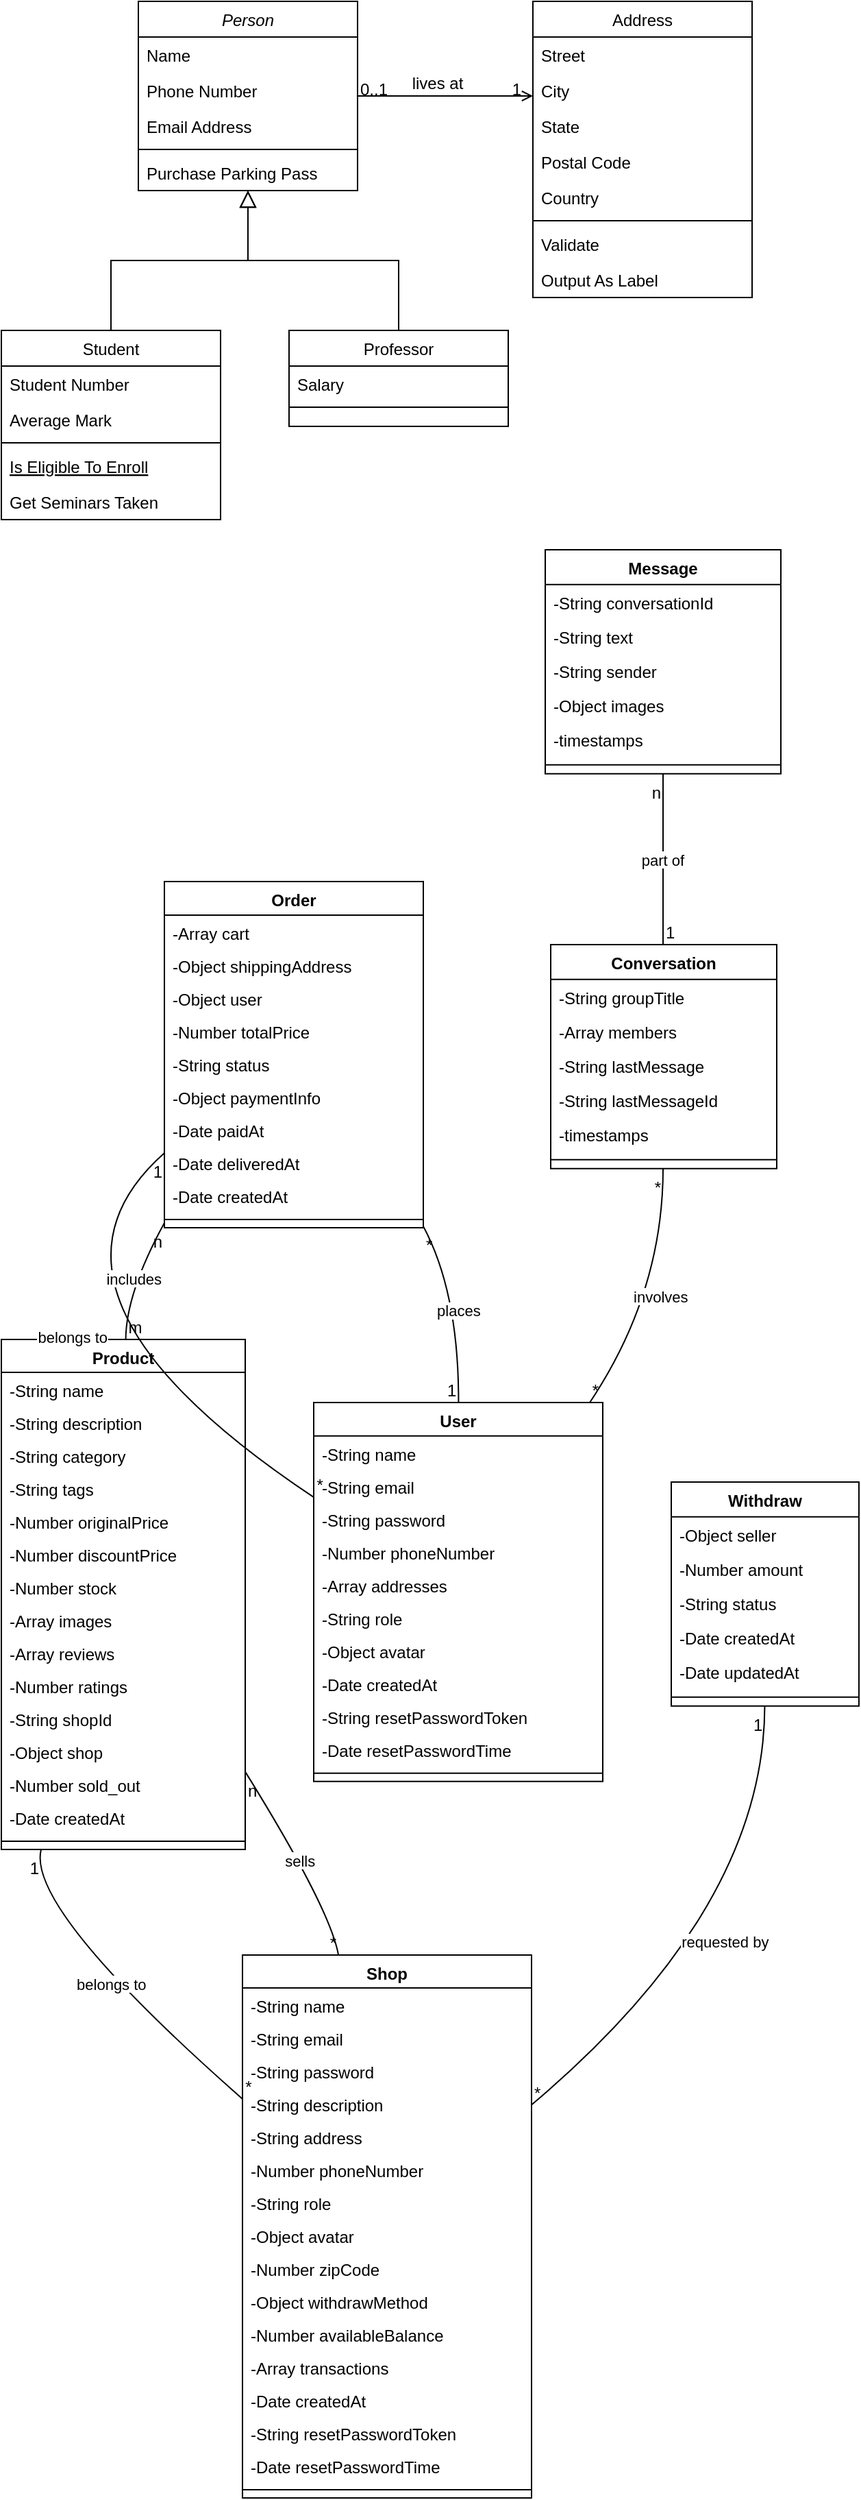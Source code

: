 <mxfile version="23.1.7" type="device">
  <diagram id="C5RBs43oDa-KdzZeNtuy" name="Page-1">
    <mxGraphModel dx="1434" dy="738" grid="1" gridSize="10" guides="1" tooltips="1" connect="1" arrows="1" fold="1" page="1" pageScale="1" pageWidth="827" pageHeight="1169" math="0" shadow="0">
      <root>
        <mxCell id="WIyWlLk6GJQsqaUBKTNV-0" />
        <mxCell id="WIyWlLk6GJQsqaUBKTNV-1" parent="WIyWlLk6GJQsqaUBKTNV-0" />
        <mxCell id="zkfFHV4jXpPFQw0GAbJ--0" value="Person" style="swimlane;fontStyle=2;align=center;verticalAlign=top;childLayout=stackLayout;horizontal=1;startSize=26;horizontalStack=0;resizeParent=1;resizeLast=0;collapsible=1;marginBottom=0;rounded=0;shadow=0;strokeWidth=1;" parent="WIyWlLk6GJQsqaUBKTNV-1" vertex="1">
          <mxGeometry x="220" y="120" width="160" height="138" as="geometry">
            <mxRectangle x="230" y="140" width="160" height="26" as="alternateBounds" />
          </mxGeometry>
        </mxCell>
        <mxCell id="zkfFHV4jXpPFQw0GAbJ--1" value="Name" style="text;align=left;verticalAlign=top;spacingLeft=4;spacingRight=4;overflow=hidden;rotatable=0;points=[[0,0.5],[1,0.5]];portConstraint=eastwest;" parent="zkfFHV4jXpPFQw0GAbJ--0" vertex="1">
          <mxGeometry y="26" width="160" height="26" as="geometry" />
        </mxCell>
        <mxCell id="zkfFHV4jXpPFQw0GAbJ--2" value="Phone Number" style="text;align=left;verticalAlign=top;spacingLeft=4;spacingRight=4;overflow=hidden;rotatable=0;points=[[0,0.5],[1,0.5]];portConstraint=eastwest;rounded=0;shadow=0;html=0;" parent="zkfFHV4jXpPFQw0GAbJ--0" vertex="1">
          <mxGeometry y="52" width="160" height="26" as="geometry" />
        </mxCell>
        <mxCell id="zkfFHV4jXpPFQw0GAbJ--3" value="Email Address" style="text;align=left;verticalAlign=top;spacingLeft=4;spacingRight=4;overflow=hidden;rotatable=0;points=[[0,0.5],[1,0.5]];portConstraint=eastwest;rounded=0;shadow=0;html=0;" parent="zkfFHV4jXpPFQw0GAbJ--0" vertex="1">
          <mxGeometry y="78" width="160" height="26" as="geometry" />
        </mxCell>
        <mxCell id="zkfFHV4jXpPFQw0GAbJ--4" value="" style="line;html=1;strokeWidth=1;align=left;verticalAlign=middle;spacingTop=-1;spacingLeft=3;spacingRight=3;rotatable=0;labelPosition=right;points=[];portConstraint=eastwest;" parent="zkfFHV4jXpPFQw0GAbJ--0" vertex="1">
          <mxGeometry y="104" width="160" height="8" as="geometry" />
        </mxCell>
        <mxCell id="zkfFHV4jXpPFQw0GAbJ--5" value="Purchase Parking Pass" style="text;align=left;verticalAlign=top;spacingLeft=4;spacingRight=4;overflow=hidden;rotatable=0;points=[[0,0.5],[1,0.5]];portConstraint=eastwest;" parent="zkfFHV4jXpPFQw0GAbJ--0" vertex="1">
          <mxGeometry y="112" width="160" height="26" as="geometry" />
        </mxCell>
        <mxCell id="zkfFHV4jXpPFQw0GAbJ--6" value="Student" style="swimlane;fontStyle=0;align=center;verticalAlign=top;childLayout=stackLayout;horizontal=1;startSize=26;horizontalStack=0;resizeParent=1;resizeLast=0;collapsible=1;marginBottom=0;rounded=0;shadow=0;strokeWidth=1;" parent="WIyWlLk6GJQsqaUBKTNV-1" vertex="1">
          <mxGeometry x="120" y="360" width="160" height="138" as="geometry">
            <mxRectangle x="130" y="380" width="160" height="26" as="alternateBounds" />
          </mxGeometry>
        </mxCell>
        <mxCell id="zkfFHV4jXpPFQw0GAbJ--7" value="Student Number" style="text;align=left;verticalAlign=top;spacingLeft=4;spacingRight=4;overflow=hidden;rotatable=0;points=[[0,0.5],[1,0.5]];portConstraint=eastwest;" parent="zkfFHV4jXpPFQw0GAbJ--6" vertex="1">
          <mxGeometry y="26" width="160" height="26" as="geometry" />
        </mxCell>
        <mxCell id="zkfFHV4jXpPFQw0GAbJ--8" value="Average Mark" style="text;align=left;verticalAlign=top;spacingLeft=4;spacingRight=4;overflow=hidden;rotatable=0;points=[[0,0.5],[1,0.5]];portConstraint=eastwest;rounded=0;shadow=0;html=0;" parent="zkfFHV4jXpPFQw0GAbJ--6" vertex="1">
          <mxGeometry y="52" width="160" height="26" as="geometry" />
        </mxCell>
        <mxCell id="zkfFHV4jXpPFQw0GAbJ--9" value="" style="line;html=1;strokeWidth=1;align=left;verticalAlign=middle;spacingTop=-1;spacingLeft=3;spacingRight=3;rotatable=0;labelPosition=right;points=[];portConstraint=eastwest;" parent="zkfFHV4jXpPFQw0GAbJ--6" vertex="1">
          <mxGeometry y="78" width="160" height="8" as="geometry" />
        </mxCell>
        <mxCell id="zkfFHV4jXpPFQw0GAbJ--10" value="Is Eligible To Enroll" style="text;align=left;verticalAlign=top;spacingLeft=4;spacingRight=4;overflow=hidden;rotatable=0;points=[[0,0.5],[1,0.5]];portConstraint=eastwest;fontStyle=4" parent="zkfFHV4jXpPFQw0GAbJ--6" vertex="1">
          <mxGeometry y="86" width="160" height="26" as="geometry" />
        </mxCell>
        <mxCell id="zkfFHV4jXpPFQw0GAbJ--11" value="Get Seminars Taken" style="text;align=left;verticalAlign=top;spacingLeft=4;spacingRight=4;overflow=hidden;rotatable=0;points=[[0,0.5],[1,0.5]];portConstraint=eastwest;" parent="zkfFHV4jXpPFQw0GAbJ--6" vertex="1">
          <mxGeometry y="112" width="160" height="26" as="geometry" />
        </mxCell>
        <mxCell id="zkfFHV4jXpPFQw0GAbJ--12" value="" style="endArrow=block;endSize=10;endFill=0;shadow=0;strokeWidth=1;rounded=0;edgeStyle=elbowEdgeStyle;elbow=vertical;" parent="WIyWlLk6GJQsqaUBKTNV-1" source="zkfFHV4jXpPFQw0GAbJ--6" target="zkfFHV4jXpPFQw0GAbJ--0" edge="1">
          <mxGeometry width="160" relative="1" as="geometry">
            <mxPoint x="200" y="203" as="sourcePoint" />
            <mxPoint x="200" y="203" as="targetPoint" />
          </mxGeometry>
        </mxCell>
        <mxCell id="zkfFHV4jXpPFQw0GAbJ--13" value="Professor" style="swimlane;fontStyle=0;align=center;verticalAlign=top;childLayout=stackLayout;horizontal=1;startSize=26;horizontalStack=0;resizeParent=1;resizeLast=0;collapsible=1;marginBottom=0;rounded=0;shadow=0;strokeWidth=1;" parent="WIyWlLk6GJQsqaUBKTNV-1" vertex="1">
          <mxGeometry x="330" y="360" width="160" height="70" as="geometry">
            <mxRectangle x="340" y="380" width="170" height="26" as="alternateBounds" />
          </mxGeometry>
        </mxCell>
        <mxCell id="zkfFHV4jXpPFQw0GAbJ--14" value="Salary" style="text;align=left;verticalAlign=top;spacingLeft=4;spacingRight=4;overflow=hidden;rotatable=0;points=[[0,0.5],[1,0.5]];portConstraint=eastwest;" parent="zkfFHV4jXpPFQw0GAbJ--13" vertex="1">
          <mxGeometry y="26" width="160" height="26" as="geometry" />
        </mxCell>
        <mxCell id="zkfFHV4jXpPFQw0GAbJ--15" value="" style="line;html=1;strokeWidth=1;align=left;verticalAlign=middle;spacingTop=-1;spacingLeft=3;spacingRight=3;rotatable=0;labelPosition=right;points=[];portConstraint=eastwest;" parent="zkfFHV4jXpPFQw0GAbJ--13" vertex="1">
          <mxGeometry y="52" width="160" height="8" as="geometry" />
        </mxCell>
        <mxCell id="zkfFHV4jXpPFQw0GAbJ--16" value="" style="endArrow=block;endSize=10;endFill=0;shadow=0;strokeWidth=1;rounded=0;edgeStyle=elbowEdgeStyle;elbow=vertical;" parent="WIyWlLk6GJQsqaUBKTNV-1" source="zkfFHV4jXpPFQw0GAbJ--13" target="zkfFHV4jXpPFQw0GAbJ--0" edge="1">
          <mxGeometry width="160" relative="1" as="geometry">
            <mxPoint x="210" y="373" as="sourcePoint" />
            <mxPoint x="310" y="271" as="targetPoint" />
          </mxGeometry>
        </mxCell>
        <mxCell id="zkfFHV4jXpPFQw0GAbJ--17" value="Address" style="swimlane;fontStyle=0;align=center;verticalAlign=top;childLayout=stackLayout;horizontal=1;startSize=26;horizontalStack=0;resizeParent=1;resizeLast=0;collapsible=1;marginBottom=0;rounded=0;shadow=0;strokeWidth=1;" parent="WIyWlLk6GJQsqaUBKTNV-1" vertex="1">
          <mxGeometry x="508" y="120" width="160" height="216" as="geometry">
            <mxRectangle x="550" y="140" width="160" height="26" as="alternateBounds" />
          </mxGeometry>
        </mxCell>
        <mxCell id="zkfFHV4jXpPFQw0GAbJ--18" value="Street" style="text;align=left;verticalAlign=top;spacingLeft=4;spacingRight=4;overflow=hidden;rotatable=0;points=[[0,0.5],[1,0.5]];portConstraint=eastwest;" parent="zkfFHV4jXpPFQw0GAbJ--17" vertex="1">
          <mxGeometry y="26" width="160" height="26" as="geometry" />
        </mxCell>
        <mxCell id="zkfFHV4jXpPFQw0GAbJ--19" value="City" style="text;align=left;verticalAlign=top;spacingLeft=4;spacingRight=4;overflow=hidden;rotatable=0;points=[[0,0.5],[1,0.5]];portConstraint=eastwest;rounded=0;shadow=0;html=0;" parent="zkfFHV4jXpPFQw0GAbJ--17" vertex="1">
          <mxGeometry y="52" width="160" height="26" as="geometry" />
        </mxCell>
        <mxCell id="zkfFHV4jXpPFQw0GAbJ--20" value="State" style="text;align=left;verticalAlign=top;spacingLeft=4;spacingRight=4;overflow=hidden;rotatable=0;points=[[0,0.5],[1,0.5]];portConstraint=eastwest;rounded=0;shadow=0;html=0;" parent="zkfFHV4jXpPFQw0GAbJ--17" vertex="1">
          <mxGeometry y="78" width="160" height="26" as="geometry" />
        </mxCell>
        <mxCell id="zkfFHV4jXpPFQw0GAbJ--21" value="Postal Code" style="text;align=left;verticalAlign=top;spacingLeft=4;spacingRight=4;overflow=hidden;rotatable=0;points=[[0,0.5],[1,0.5]];portConstraint=eastwest;rounded=0;shadow=0;html=0;" parent="zkfFHV4jXpPFQw0GAbJ--17" vertex="1">
          <mxGeometry y="104" width="160" height="26" as="geometry" />
        </mxCell>
        <mxCell id="zkfFHV4jXpPFQw0GAbJ--22" value="Country" style="text;align=left;verticalAlign=top;spacingLeft=4;spacingRight=4;overflow=hidden;rotatable=0;points=[[0,0.5],[1,0.5]];portConstraint=eastwest;rounded=0;shadow=0;html=0;" parent="zkfFHV4jXpPFQw0GAbJ--17" vertex="1">
          <mxGeometry y="130" width="160" height="26" as="geometry" />
        </mxCell>
        <mxCell id="zkfFHV4jXpPFQw0GAbJ--23" value="" style="line;html=1;strokeWidth=1;align=left;verticalAlign=middle;spacingTop=-1;spacingLeft=3;spacingRight=3;rotatable=0;labelPosition=right;points=[];portConstraint=eastwest;" parent="zkfFHV4jXpPFQw0GAbJ--17" vertex="1">
          <mxGeometry y="156" width="160" height="8" as="geometry" />
        </mxCell>
        <mxCell id="zkfFHV4jXpPFQw0GAbJ--24" value="Validate" style="text;align=left;verticalAlign=top;spacingLeft=4;spacingRight=4;overflow=hidden;rotatable=0;points=[[0,0.5],[1,0.5]];portConstraint=eastwest;" parent="zkfFHV4jXpPFQw0GAbJ--17" vertex="1">
          <mxGeometry y="164" width="160" height="26" as="geometry" />
        </mxCell>
        <mxCell id="zkfFHV4jXpPFQw0GAbJ--25" value="Output As Label" style="text;align=left;verticalAlign=top;spacingLeft=4;spacingRight=4;overflow=hidden;rotatable=0;points=[[0,0.5],[1,0.5]];portConstraint=eastwest;" parent="zkfFHV4jXpPFQw0GAbJ--17" vertex="1">
          <mxGeometry y="190" width="160" height="26" as="geometry" />
        </mxCell>
        <mxCell id="zkfFHV4jXpPFQw0GAbJ--26" value="" style="endArrow=open;shadow=0;strokeWidth=1;rounded=0;endFill=1;edgeStyle=elbowEdgeStyle;elbow=vertical;" parent="WIyWlLk6GJQsqaUBKTNV-1" source="zkfFHV4jXpPFQw0GAbJ--0" target="zkfFHV4jXpPFQw0GAbJ--17" edge="1">
          <mxGeometry x="0.5" y="41" relative="1" as="geometry">
            <mxPoint x="380" y="192" as="sourcePoint" />
            <mxPoint x="540" y="192" as="targetPoint" />
            <mxPoint x="-40" y="32" as="offset" />
          </mxGeometry>
        </mxCell>
        <mxCell id="zkfFHV4jXpPFQw0GAbJ--27" value="0..1" style="resizable=0;align=left;verticalAlign=bottom;labelBackgroundColor=none;fontSize=12;" parent="zkfFHV4jXpPFQw0GAbJ--26" connectable="0" vertex="1">
          <mxGeometry x="-1" relative="1" as="geometry">
            <mxPoint y="4" as="offset" />
          </mxGeometry>
        </mxCell>
        <mxCell id="zkfFHV4jXpPFQw0GAbJ--28" value="1" style="resizable=0;align=right;verticalAlign=bottom;labelBackgroundColor=none;fontSize=12;" parent="zkfFHV4jXpPFQw0GAbJ--26" connectable="0" vertex="1">
          <mxGeometry x="1" relative="1" as="geometry">
            <mxPoint x="-7" y="4" as="offset" />
          </mxGeometry>
        </mxCell>
        <mxCell id="zkfFHV4jXpPFQw0GAbJ--29" value="lives at" style="text;html=1;resizable=0;points=[];;align=center;verticalAlign=middle;labelBackgroundColor=none;rounded=0;shadow=0;strokeWidth=1;fontSize=12;" parent="zkfFHV4jXpPFQw0GAbJ--26" vertex="1" connectable="0">
          <mxGeometry x="0.5" y="49" relative="1" as="geometry">
            <mxPoint x="-38" y="40" as="offset" />
          </mxGeometry>
        </mxCell>
        <mxCell id="Jr6Gzy6KbwdU38nK4uvx-0" value="Order" style="swimlane;fontStyle=1;align=center;verticalAlign=top;childLayout=stackLayout;horizontal=1;startSize=24.476;horizontalStack=0;resizeParent=1;resizeParentMax=0;resizeLast=0;collapsible=0;marginBottom=0;" vertex="1" parent="WIyWlLk6GJQsqaUBKTNV-1">
          <mxGeometry x="239" y="762" width="189" height="252.476" as="geometry" />
        </mxCell>
        <mxCell id="Jr6Gzy6KbwdU38nK4uvx-1" value="-Array cart" style="text;strokeColor=none;fillColor=none;align=left;verticalAlign=top;spacingLeft=4;spacingRight=4;overflow=hidden;rotatable=0;points=[[0,0.5],[1,0.5]];portConstraint=eastwest;" vertex="1" parent="Jr6Gzy6KbwdU38nK4uvx-0">
          <mxGeometry y="24.476" width="189" height="24" as="geometry" />
        </mxCell>
        <mxCell id="Jr6Gzy6KbwdU38nK4uvx-2" value="-Object shippingAddress" style="text;strokeColor=none;fillColor=none;align=left;verticalAlign=top;spacingLeft=4;spacingRight=4;overflow=hidden;rotatable=0;points=[[0,0.5],[1,0.5]];portConstraint=eastwest;" vertex="1" parent="Jr6Gzy6KbwdU38nK4uvx-0">
          <mxGeometry y="48.476" width="189" height="24" as="geometry" />
        </mxCell>
        <mxCell id="Jr6Gzy6KbwdU38nK4uvx-3" value="-Object user" style="text;strokeColor=none;fillColor=none;align=left;verticalAlign=top;spacingLeft=4;spacingRight=4;overflow=hidden;rotatable=0;points=[[0,0.5],[1,0.5]];portConstraint=eastwest;" vertex="1" parent="Jr6Gzy6KbwdU38nK4uvx-0">
          <mxGeometry y="72.476" width="189" height="24" as="geometry" />
        </mxCell>
        <mxCell id="Jr6Gzy6KbwdU38nK4uvx-4" value="-Number totalPrice" style="text;strokeColor=none;fillColor=none;align=left;verticalAlign=top;spacingLeft=4;spacingRight=4;overflow=hidden;rotatable=0;points=[[0,0.5],[1,0.5]];portConstraint=eastwest;" vertex="1" parent="Jr6Gzy6KbwdU38nK4uvx-0">
          <mxGeometry y="96.476" width="189" height="24" as="geometry" />
        </mxCell>
        <mxCell id="Jr6Gzy6KbwdU38nK4uvx-5" value="-String status" style="text;strokeColor=none;fillColor=none;align=left;verticalAlign=top;spacingLeft=4;spacingRight=4;overflow=hidden;rotatable=0;points=[[0,0.5],[1,0.5]];portConstraint=eastwest;" vertex="1" parent="Jr6Gzy6KbwdU38nK4uvx-0">
          <mxGeometry y="120.476" width="189" height="24" as="geometry" />
        </mxCell>
        <mxCell id="Jr6Gzy6KbwdU38nK4uvx-6" value="-Object paymentInfo" style="text;strokeColor=none;fillColor=none;align=left;verticalAlign=top;spacingLeft=4;spacingRight=4;overflow=hidden;rotatable=0;points=[[0,0.5],[1,0.5]];portConstraint=eastwest;" vertex="1" parent="Jr6Gzy6KbwdU38nK4uvx-0">
          <mxGeometry y="144.476" width="189" height="24" as="geometry" />
        </mxCell>
        <mxCell id="Jr6Gzy6KbwdU38nK4uvx-7" value="-Date paidAt" style="text;strokeColor=none;fillColor=none;align=left;verticalAlign=top;spacingLeft=4;spacingRight=4;overflow=hidden;rotatable=0;points=[[0,0.5],[1,0.5]];portConstraint=eastwest;" vertex="1" parent="Jr6Gzy6KbwdU38nK4uvx-0">
          <mxGeometry y="168.476" width="189" height="24" as="geometry" />
        </mxCell>
        <mxCell id="Jr6Gzy6KbwdU38nK4uvx-8" value="-Date deliveredAt" style="text;strokeColor=none;fillColor=none;align=left;verticalAlign=top;spacingLeft=4;spacingRight=4;overflow=hidden;rotatable=0;points=[[0,0.5],[1,0.5]];portConstraint=eastwest;" vertex="1" parent="Jr6Gzy6KbwdU38nK4uvx-0">
          <mxGeometry y="192.476" width="189" height="24" as="geometry" />
        </mxCell>
        <mxCell id="Jr6Gzy6KbwdU38nK4uvx-9" value="-Date createdAt" style="text;strokeColor=none;fillColor=none;align=left;verticalAlign=top;spacingLeft=4;spacingRight=4;overflow=hidden;rotatable=0;points=[[0,0.5],[1,0.5]];portConstraint=eastwest;" vertex="1" parent="Jr6Gzy6KbwdU38nK4uvx-0">
          <mxGeometry y="216.476" width="189" height="24" as="geometry" />
        </mxCell>
        <mxCell id="Jr6Gzy6KbwdU38nK4uvx-10" style="line;strokeWidth=1;fillColor=none;align=left;verticalAlign=middle;spacingTop=-1;spacingLeft=3;spacingRight=3;rotatable=0;labelPosition=right;points=[];portConstraint=eastwest;strokeColor=inherit;" vertex="1" parent="Jr6Gzy6KbwdU38nK4uvx-0">
          <mxGeometry y="240.476" width="189" height="12" as="geometry" />
        </mxCell>
        <mxCell id="Jr6Gzy6KbwdU38nK4uvx-11" value="Product" style="swimlane;fontStyle=1;align=center;verticalAlign=top;childLayout=stackLayout;horizontal=1;startSize=24;horizontalStack=0;resizeParent=1;resizeParentMax=0;resizeLast=0;collapsible=0;marginBottom=0;" vertex="1" parent="WIyWlLk6GJQsqaUBKTNV-1">
          <mxGeometry x="120" y="1096" width="178" height="372" as="geometry" />
        </mxCell>
        <mxCell id="Jr6Gzy6KbwdU38nK4uvx-12" value="-String name" style="text;strokeColor=none;fillColor=none;align=left;verticalAlign=top;spacingLeft=4;spacingRight=4;overflow=hidden;rotatable=0;points=[[0,0.5],[1,0.5]];portConstraint=eastwest;" vertex="1" parent="Jr6Gzy6KbwdU38nK4uvx-11">
          <mxGeometry y="24" width="178" height="24" as="geometry" />
        </mxCell>
        <mxCell id="Jr6Gzy6KbwdU38nK4uvx-13" value="-String description" style="text;strokeColor=none;fillColor=none;align=left;verticalAlign=top;spacingLeft=4;spacingRight=4;overflow=hidden;rotatable=0;points=[[0,0.5],[1,0.5]];portConstraint=eastwest;" vertex="1" parent="Jr6Gzy6KbwdU38nK4uvx-11">
          <mxGeometry y="48" width="178" height="24" as="geometry" />
        </mxCell>
        <mxCell id="Jr6Gzy6KbwdU38nK4uvx-14" value="-String category" style="text;strokeColor=none;fillColor=none;align=left;verticalAlign=top;spacingLeft=4;spacingRight=4;overflow=hidden;rotatable=0;points=[[0,0.5],[1,0.5]];portConstraint=eastwest;" vertex="1" parent="Jr6Gzy6KbwdU38nK4uvx-11">
          <mxGeometry y="72" width="178" height="24" as="geometry" />
        </mxCell>
        <mxCell id="Jr6Gzy6KbwdU38nK4uvx-15" value="-String tags" style="text;strokeColor=none;fillColor=none;align=left;verticalAlign=top;spacingLeft=4;spacingRight=4;overflow=hidden;rotatable=0;points=[[0,0.5],[1,0.5]];portConstraint=eastwest;" vertex="1" parent="Jr6Gzy6KbwdU38nK4uvx-11">
          <mxGeometry y="96" width="178" height="24" as="geometry" />
        </mxCell>
        <mxCell id="Jr6Gzy6KbwdU38nK4uvx-16" value="-Number originalPrice" style="text;strokeColor=none;fillColor=none;align=left;verticalAlign=top;spacingLeft=4;spacingRight=4;overflow=hidden;rotatable=0;points=[[0,0.5],[1,0.5]];portConstraint=eastwest;" vertex="1" parent="Jr6Gzy6KbwdU38nK4uvx-11">
          <mxGeometry y="120" width="178" height="24" as="geometry" />
        </mxCell>
        <mxCell id="Jr6Gzy6KbwdU38nK4uvx-17" value="-Number discountPrice" style="text;strokeColor=none;fillColor=none;align=left;verticalAlign=top;spacingLeft=4;spacingRight=4;overflow=hidden;rotatable=0;points=[[0,0.5],[1,0.5]];portConstraint=eastwest;" vertex="1" parent="Jr6Gzy6KbwdU38nK4uvx-11">
          <mxGeometry y="144" width="178" height="24" as="geometry" />
        </mxCell>
        <mxCell id="Jr6Gzy6KbwdU38nK4uvx-18" value="-Number stock" style="text;strokeColor=none;fillColor=none;align=left;verticalAlign=top;spacingLeft=4;spacingRight=4;overflow=hidden;rotatable=0;points=[[0,0.5],[1,0.5]];portConstraint=eastwest;" vertex="1" parent="Jr6Gzy6KbwdU38nK4uvx-11">
          <mxGeometry y="168" width="178" height="24" as="geometry" />
        </mxCell>
        <mxCell id="Jr6Gzy6KbwdU38nK4uvx-19" value="-Array images" style="text;strokeColor=none;fillColor=none;align=left;verticalAlign=top;spacingLeft=4;spacingRight=4;overflow=hidden;rotatable=0;points=[[0,0.5],[1,0.5]];portConstraint=eastwest;" vertex="1" parent="Jr6Gzy6KbwdU38nK4uvx-11">
          <mxGeometry y="192" width="178" height="24" as="geometry" />
        </mxCell>
        <mxCell id="Jr6Gzy6KbwdU38nK4uvx-20" value="-Array reviews" style="text;strokeColor=none;fillColor=none;align=left;verticalAlign=top;spacingLeft=4;spacingRight=4;overflow=hidden;rotatable=0;points=[[0,0.5],[1,0.5]];portConstraint=eastwest;" vertex="1" parent="Jr6Gzy6KbwdU38nK4uvx-11">
          <mxGeometry y="216" width="178" height="24" as="geometry" />
        </mxCell>
        <mxCell id="Jr6Gzy6KbwdU38nK4uvx-21" value="-Number ratings" style="text;strokeColor=none;fillColor=none;align=left;verticalAlign=top;spacingLeft=4;spacingRight=4;overflow=hidden;rotatable=0;points=[[0,0.5],[1,0.5]];portConstraint=eastwest;" vertex="1" parent="Jr6Gzy6KbwdU38nK4uvx-11">
          <mxGeometry y="240" width="178" height="24" as="geometry" />
        </mxCell>
        <mxCell id="Jr6Gzy6KbwdU38nK4uvx-22" value="-String shopId" style="text;strokeColor=none;fillColor=none;align=left;verticalAlign=top;spacingLeft=4;spacingRight=4;overflow=hidden;rotatable=0;points=[[0,0.5],[1,0.5]];portConstraint=eastwest;" vertex="1" parent="Jr6Gzy6KbwdU38nK4uvx-11">
          <mxGeometry y="264" width="178" height="24" as="geometry" />
        </mxCell>
        <mxCell id="Jr6Gzy6KbwdU38nK4uvx-23" value="-Object shop" style="text;strokeColor=none;fillColor=none;align=left;verticalAlign=top;spacingLeft=4;spacingRight=4;overflow=hidden;rotatable=0;points=[[0,0.5],[1,0.5]];portConstraint=eastwest;" vertex="1" parent="Jr6Gzy6KbwdU38nK4uvx-11">
          <mxGeometry y="288" width="178" height="24" as="geometry" />
        </mxCell>
        <mxCell id="Jr6Gzy6KbwdU38nK4uvx-24" value="-Number sold_out" style="text;strokeColor=none;fillColor=none;align=left;verticalAlign=top;spacingLeft=4;spacingRight=4;overflow=hidden;rotatable=0;points=[[0,0.5],[1,0.5]];portConstraint=eastwest;" vertex="1" parent="Jr6Gzy6KbwdU38nK4uvx-11">
          <mxGeometry y="312" width="178" height="24" as="geometry" />
        </mxCell>
        <mxCell id="Jr6Gzy6KbwdU38nK4uvx-25" value="-Date createdAt" style="text;strokeColor=none;fillColor=none;align=left;verticalAlign=top;spacingLeft=4;spacingRight=4;overflow=hidden;rotatable=0;points=[[0,0.5],[1,0.5]];portConstraint=eastwest;" vertex="1" parent="Jr6Gzy6KbwdU38nK4uvx-11">
          <mxGeometry y="336" width="178" height="24" as="geometry" />
        </mxCell>
        <mxCell id="Jr6Gzy6KbwdU38nK4uvx-26" style="line;strokeWidth=1;fillColor=none;align=left;verticalAlign=middle;spacingTop=-1;spacingLeft=3;spacingRight=3;rotatable=0;labelPosition=right;points=[];portConstraint=eastwest;strokeColor=inherit;" vertex="1" parent="Jr6Gzy6KbwdU38nK4uvx-11">
          <mxGeometry y="360" width="178" height="12" as="geometry" />
        </mxCell>
        <mxCell id="Jr6Gzy6KbwdU38nK4uvx-27" value="Shop" style="swimlane;fontStyle=1;align=center;verticalAlign=top;childLayout=stackLayout;horizontal=1;startSize=23.939;horizontalStack=0;resizeParent=1;resizeParentMax=0;resizeLast=0;collapsible=0;marginBottom=0;" vertex="1" parent="WIyWlLk6GJQsqaUBKTNV-1">
          <mxGeometry x="296" y="1545" width="211" height="395.939" as="geometry" />
        </mxCell>
        <mxCell id="Jr6Gzy6KbwdU38nK4uvx-28" value="-String name" style="text;strokeColor=none;fillColor=none;align=left;verticalAlign=top;spacingLeft=4;spacingRight=4;overflow=hidden;rotatable=0;points=[[0,0.5],[1,0.5]];portConstraint=eastwest;" vertex="1" parent="Jr6Gzy6KbwdU38nK4uvx-27">
          <mxGeometry y="23.939" width="211" height="24" as="geometry" />
        </mxCell>
        <mxCell id="Jr6Gzy6KbwdU38nK4uvx-29" value="-String email" style="text;strokeColor=none;fillColor=none;align=left;verticalAlign=top;spacingLeft=4;spacingRight=4;overflow=hidden;rotatable=0;points=[[0,0.5],[1,0.5]];portConstraint=eastwest;" vertex="1" parent="Jr6Gzy6KbwdU38nK4uvx-27">
          <mxGeometry y="47.939" width="211" height="24" as="geometry" />
        </mxCell>
        <mxCell id="Jr6Gzy6KbwdU38nK4uvx-30" value="-String password" style="text;strokeColor=none;fillColor=none;align=left;verticalAlign=top;spacingLeft=4;spacingRight=4;overflow=hidden;rotatable=0;points=[[0,0.5],[1,0.5]];portConstraint=eastwest;" vertex="1" parent="Jr6Gzy6KbwdU38nK4uvx-27">
          <mxGeometry y="71.939" width="211" height="24" as="geometry" />
        </mxCell>
        <mxCell id="Jr6Gzy6KbwdU38nK4uvx-31" value="-String description" style="text;strokeColor=none;fillColor=none;align=left;verticalAlign=top;spacingLeft=4;spacingRight=4;overflow=hidden;rotatable=0;points=[[0,0.5],[1,0.5]];portConstraint=eastwest;" vertex="1" parent="Jr6Gzy6KbwdU38nK4uvx-27">
          <mxGeometry y="95.939" width="211" height="24" as="geometry" />
        </mxCell>
        <mxCell id="Jr6Gzy6KbwdU38nK4uvx-32" value="-String address" style="text;strokeColor=none;fillColor=none;align=left;verticalAlign=top;spacingLeft=4;spacingRight=4;overflow=hidden;rotatable=0;points=[[0,0.5],[1,0.5]];portConstraint=eastwest;" vertex="1" parent="Jr6Gzy6KbwdU38nK4uvx-27">
          <mxGeometry y="119.939" width="211" height="24" as="geometry" />
        </mxCell>
        <mxCell id="Jr6Gzy6KbwdU38nK4uvx-33" value="-Number phoneNumber" style="text;strokeColor=none;fillColor=none;align=left;verticalAlign=top;spacingLeft=4;spacingRight=4;overflow=hidden;rotatable=0;points=[[0,0.5],[1,0.5]];portConstraint=eastwest;" vertex="1" parent="Jr6Gzy6KbwdU38nK4uvx-27">
          <mxGeometry y="143.939" width="211" height="24" as="geometry" />
        </mxCell>
        <mxCell id="Jr6Gzy6KbwdU38nK4uvx-34" value="-String role" style="text;strokeColor=none;fillColor=none;align=left;verticalAlign=top;spacingLeft=4;spacingRight=4;overflow=hidden;rotatable=0;points=[[0,0.5],[1,0.5]];portConstraint=eastwest;" vertex="1" parent="Jr6Gzy6KbwdU38nK4uvx-27">
          <mxGeometry y="167.939" width="211" height="24" as="geometry" />
        </mxCell>
        <mxCell id="Jr6Gzy6KbwdU38nK4uvx-35" value="-Object avatar" style="text;strokeColor=none;fillColor=none;align=left;verticalAlign=top;spacingLeft=4;spacingRight=4;overflow=hidden;rotatable=0;points=[[0,0.5],[1,0.5]];portConstraint=eastwest;" vertex="1" parent="Jr6Gzy6KbwdU38nK4uvx-27">
          <mxGeometry y="191.939" width="211" height="24" as="geometry" />
        </mxCell>
        <mxCell id="Jr6Gzy6KbwdU38nK4uvx-36" value="-Number zipCode" style="text;strokeColor=none;fillColor=none;align=left;verticalAlign=top;spacingLeft=4;spacingRight=4;overflow=hidden;rotatable=0;points=[[0,0.5],[1,0.5]];portConstraint=eastwest;" vertex="1" parent="Jr6Gzy6KbwdU38nK4uvx-27">
          <mxGeometry y="215.939" width="211" height="24" as="geometry" />
        </mxCell>
        <mxCell id="Jr6Gzy6KbwdU38nK4uvx-37" value="-Object withdrawMethod" style="text;strokeColor=none;fillColor=none;align=left;verticalAlign=top;spacingLeft=4;spacingRight=4;overflow=hidden;rotatable=0;points=[[0,0.5],[1,0.5]];portConstraint=eastwest;" vertex="1" parent="Jr6Gzy6KbwdU38nK4uvx-27">
          <mxGeometry y="239.939" width="211" height="24" as="geometry" />
        </mxCell>
        <mxCell id="Jr6Gzy6KbwdU38nK4uvx-38" value="-Number availableBalance" style="text;strokeColor=none;fillColor=none;align=left;verticalAlign=top;spacingLeft=4;spacingRight=4;overflow=hidden;rotatable=0;points=[[0,0.5],[1,0.5]];portConstraint=eastwest;" vertex="1" parent="Jr6Gzy6KbwdU38nK4uvx-27">
          <mxGeometry y="263.939" width="211" height="24" as="geometry" />
        </mxCell>
        <mxCell id="Jr6Gzy6KbwdU38nK4uvx-39" value="-Array transactions" style="text;strokeColor=none;fillColor=none;align=left;verticalAlign=top;spacingLeft=4;spacingRight=4;overflow=hidden;rotatable=0;points=[[0,0.5],[1,0.5]];portConstraint=eastwest;" vertex="1" parent="Jr6Gzy6KbwdU38nK4uvx-27">
          <mxGeometry y="287.939" width="211" height="24" as="geometry" />
        </mxCell>
        <mxCell id="Jr6Gzy6KbwdU38nK4uvx-40" value="-Date createdAt" style="text;strokeColor=none;fillColor=none;align=left;verticalAlign=top;spacingLeft=4;spacingRight=4;overflow=hidden;rotatable=0;points=[[0,0.5],[1,0.5]];portConstraint=eastwest;" vertex="1" parent="Jr6Gzy6KbwdU38nK4uvx-27">
          <mxGeometry y="311.939" width="211" height="24" as="geometry" />
        </mxCell>
        <mxCell id="Jr6Gzy6KbwdU38nK4uvx-41" value="-String resetPasswordToken" style="text;strokeColor=none;fillColor=none;align=left;verticalAlign=top;spacingLeft=4;spacingRight=4;overflow=hidden;rotatable=0;points=[[0,0.5],[1,0.5]];portConstraint=eastwest;" vertex="1" parent="Jr6Gzy6KbwdU38nK4uvx-27">
          <mxGeometry y="335.939" width="211" height="24" as="geometry" />
        </mxCell>
        <mxCell id="Jr6Gzy6KbwdU38nK4uvx-42" value="-Date resetPasswordTime" style="text;strokeColor=none;fillColor=none;align=left;verticalAlign=top;spacingLeft=4;spacingRight=4;overflow=hidden;rotatable=0;points=[[0,0.5],[1,0.5]];portConstraint=eastwest;" vertex="1" parent="Jr6Gzy6KbwdU38nK4uvx-27">
          <mxGeometry y="359.939" width="211" height="24" as="geometry" />
        </mxCell>
        <mxCell id="Jr6Gzy6KbwdU38nK4uvx-43" style="line;strokeWidth=1;fillColor=none;align=left;verticalAlign=middle;spacingTop=-1;spacingLeft=3;spacingRight=3;rotatable=0;labelPosition=right;points=[];portConstraint=eastwest;strokeColor=inherit;" vertex="1" parent="Jr6Gzy6KbwdU38nK4uvx-27">
          <mxGeometry y="383.939" width="211" height="12" as="geometry" />
        </mxCell>
        <mxCell id="Jr6Gzy6KbwdU38nK4uvx-44" value="User" style="swimlane;fontStyle=1;align=center;verticalAlign=top;childLayout=stackLayout;horizontal=1;startSize=24.348;horizontalStack=0;resizeParent=1;resizeParentMax=0;resizeLast=0;collapsible=0;marginBottom=0;" vertex="1" parent="WIyWlLk6GJQsqaUBKTNV-1">
          <mxGeometry x="348" y="1142" width="211" height="276.348" as="geometry" />
        </mxCell>
        <mxCell id="Jr6Gzy6KbwdU38nK4uvx-45" value="-String name" style="text;strokeColor=none;fillColor=none;align=left;verticalAlign=top;spacingLeft=4;spacingRight=4;overflow=hidden;rotatable=0;points=[[0,0.5],[1,0.5]];portConstraint=eastwest;" vertex="1" parent="Jr6Gzy6KbwdU38nK4uvx-44">
          <mxGeometry y="24.348" width="211" height="24" as="geometry" />
        </mxCell>
        <mxCell id="Jr6Gzy6KbwdU38nK4uvx-46" value="-String email" style="text;strokeColor=none;fillColor=none;align=left;verticalAlign=top;spacingLeft=4;spacingRight=4;overflow=hidden;rotatable=0;points=[[0,0.5],[1,0.5]];portConstraint=eastwest;" vertex="1" parent="Jr6Gzy6KbwdU38nK4uvx-44">
          <mxGeometry y="48.348" width="211" height="24" as="geometry" />
        </mxCell>
        <mxCell id="Jr6Gzy6KbwdU38nK4uvx-47" value="-String password" style="text;strokeColor=none;fillColor=none;align=left;verticalAlign=top;spacingLeft=4;spacingRight=4;overflow=hidden;rotatable=0;points=[[0,0.5],[1,0.5]];portConstraint=eastwest;" vertex="1" parent="Jr6Gzy6KbwdU38nK4uvx-44">
          <mxGeometry y="72.348" width="211" height="24" as="geometry" />
        </mxCell>
        <mxCell id="Jr6Gzy6KbwdU38nK4uvx-48" value="-Number phoneNumber" style="text;strokeColor=none;fillColor=none;align=left;verticalAlign=top;spacingLeft=4;spacingRight=4;overflow=hidden;rotatable=0;points=[[0,0.5],[1,0.5]];portConstraint=eastwest;" vertex="1" parent="Jr6Gzy6KbwdU38nK4uvx-44">
          <mxGeometry y="96.348" width="211" height="24" as="geometry" />
        </mxCell>
        <mxCell id="Jr6Gzy6KbwdU38nK4uvx-49" value="-Array addresses" style="text;strokeColor=none;fillColor=none;align=left;verticalAlign=top;spacingLeft=4;spacingRight=4;overflow=hidden;rotatable=0;points=[[0,0.5],[1,0.5]];portConstraint=eastwest;" vertex="1" parent="Jr6Gzy6KbwdU38nK4uvx-44">
          <mxGeometry y="120.348" width="211" height="24" as="geometry" />
        </mxCell>
        <mxCell id="Jr6Gzy6KbwdU38nK4uvx-50" value="-String role" style="text;strokeColor=none;fillColor=none;align=left;verticalAlign=top;spacingLeft=4;spacingRight=4;overflow=hidden;rotatable=0;points=[[0,0.5],[1,0.5]];portConstraint=eastwest;" vertex="1" parent="Jr6Gzy6KbwdU38nK4uvx-44">
          <mxGeometry y="144.348" width="211" height="24" as="geometry" />
        </mxCell>
        <mxCell id="Jr6Gzy6KbwdU38nK4uvx-51" value="-Object avatar" style="text;strokeColor=none;fillColor=none;align=left;verticalAlign=top;spacingLeft=4;spacingRight=4;overflow=hidden;rotatable=0;points=[[0,0.5],[1,0.5]];portConstraint=eastwest;" vertex="1" parent="Jr6Gzy6KbwdU38nK4uvx-44">
          <mxGeometry y="168.348" width="211" height="24" as="geometry" />
        </mxCell>
        <mxCell id="Jr6Gzy6KbwdU38nK4uvx-52" value="-Date createdAt" style="text;strokeColor=none;fillColor=none;align=left;verticalAlign=top;spacingLeft=4;spacingRight=4;overflow=hidden;rotatable=0;points=[[0,0.5],[1,0.5]];portConstraint=eastwest;" vertex="1" parent="Jr6Gzy6KbwdU38nK4uvx-44">
          <mxGeometry y="192.348" width="211" height="24" as="geometry" />
        </mxCell>
        <mxCell id="Jr6Gzy6KbwdU38nK4uvx-53" value="-String resetPasswordToken" style="text;strokeColor=none;fillColor=none;align=left;verticalAlign=top;spacingLeft=4;spacingRight=4;overflow=hidden;rotatable=0;points=[[0,0.5],[1,0.5]];portConstraint=eastwest;" vertex="1" parent="Jr6Gzy6KbwdU38nK4uvx-44">
          <mxGeometry y="216.348" width="211" height="24" as="geometry" />
        </mxCell>
        <mxCell id="Jr6Gzy6KbwdU38nK4uvx-54" value="-Date resetPasswordTime" style="text;strokeColor=none;fillColor=none;align=left;verticalAlign=top;spacingLeft=4;spacingRight=4;overflow=hidden;rotatable=0;points=[[0,0.5],[1,0.5]];portConstraint=eastwest;" vertex="1" parent="Jr6Gzy6KbwdU38nK4uvx-44">
          <mxGeometry y="240.348" width="211" height="24" as="geometry" />
        </mxCell>
        <mxCell id="Jr6Gzy6KbwdU38nK4uvx-55" style="line;strokeWidth=1;fillColor=none;align=left;verticalAlign=middle;spacingTop=-1;spacingLeft=3;spacingRight=3;rotatable=0;labelPosition=right;points=[];portConstraint=eastwest;strokeColor=inherit;" vertex="1" parent="Jr6Gzy6KbwdU38nK4uvx-44">
          <mxGeometry y="264.348" width="211" height="12" as="geometry" />
        </mxCell>
        <mxCell id="Jr6Gzy6KbwdU38nK4uvx-56" value="Withdraw" style="swimlane;fontStyle=1;align=center;verticalAlign=top;childLayout=stackLayout;horizontal=1;startSize=25.385;horizontalStack=0;resizeParent=1;resizeParentMax=0;resizeLast=0;collapsible=0;marginBottom=0;" vertex="1" parent="WIyWlLk6GJQsqaUBKTNV-1">
          <mxGeometry x="609" y="1200" width="137" height="163.385" as="geometry" />
        </mxCell>
        <mxCell id="Jr6Gzy6KbwdU38nK4uvx-57" value="-Object seller" style="text;strokeColor=none;fillColor=none;align=left;verticalAlign=top;spacingLeft=4;spacingRight=4;overflow=hidden;rotatable=0;points=[[0,0.5],[1,0.5]];portConstraint=eastwest;" vertex="1" parent="Jr6Gzy6KbwdU38nK4uvx-56">
          <mxGeometry y="25.385" width="137" height="25" as="geometry" />
        </mxCell>
        <mxCell id="Jr6Gzy6KbwdU38nK4uvx-58" value="-Number amount" style="text;strokeColor=none;fillColor=none;align=left;verticalAlign=top;spacingLeft=4;spacingRight=4;overflow=hidden;rotatable=0;points=[[0,0.5],[1,0.5]];portConstraint=eastwest;" vertex="1" parent="Jr6Gzy6KbwdU38nK4uvx-56">
          <mxGeometry y="50.385" width="137" height="25" as="geometry" />
        </mxCell>
        <mxCell id="Jr6Gzy6KbwdU38nK4uvx-59" value="-String status" style="text;strokeColor=none;fillColor=none;align=left;verticalAlign=top;spacingLeft=4;spacingRight=4;overflow=hidden;rotatable=0;points=[[0,0.5],[1,0.5]];portConstraint=eastwest;" vertex="1" parent="Jr6Gzy6KbwdU38nK4uvx-56">
          <mxGeometry y="75.385" width="137" height="25" as="geometry" />
        </mxCell>
        <mxCell id="Jr6Gzy6KbwdU38nK4uvx-60" value="-Date createdAt" style="text;strokeColor=none;fillColor=none;align=left;verticalAlign=top;spacingLeft=4;spacingRight=4;overflow=hidden;rotatable=0;points=[[0,0.5],[1,0.5]];portConstraint=eastwest;" vertex="1" parent="Jr6Gzy6KbwdU38nK4uvx-56">
          <mxGeometry y="100.385" width="137" height="25" as="geometry" />
        </mxCell>
        <mxCell id="Jr6Gzy6KbwdU38nK4uvx-61" value="-Date updatedAt" style="text;strokeColor=none;fillColor=none;align=left;verticalAlign=top;spacingLeft=4;spacingRight=4;overflow=hidden;rotatable=0;points=[[0,0.5],[1,0.5]];portConstraint=eastwest;" vertex="1" parent="Jr6Gzy6KbwdU38nK4uvx-56">
          <mxGeometry y="125.385" width="137" height="25" as="geometry" />
        </mxCell>
        <mxCell id="Jr6Gzy6KbwdU38nK4uvx-62" style="line;strokeWidth=1;fillColor=none;align=left;verticalAlign=middle;spacingTop=-1;spacingLeft=3;spacingRight=3;rotatable=0;labelPosition=right;points=[];portConstraint=eastwest;strokeColor=inherit;" vertex="1" parent="Jr6Gzy6KbwdU38nK4uvx-56">
          <mxGeometry y="150.385" width="137" height="13" as="geometry" />
        </mxCell>
        <mxCell id="Jr6Gzy6KbwdU38nK4uvx-63" value="Message" style="swimlane;fontStyle=1;align=center;verticalAlign=top;childLayout=stackLayout;horizontal=1;startSize=25.385;horizontalStack=0;resizeParent=1;resizeParentMax=0;resizeLast=0;collapsible=0;marginBottom=0;" vertex="1" parent="WIyWlLk6GJQsqaUBKTNV-1">
          <mxGeometry x="517" y="520" width="172" height="163.385" as="geometry" />
        </mxCell>
        <mxCell id="Jr6Gzy6KbwdU38nK4uvx-64" value="-String conversationId" style="text;strokeColor=none;fillColor=none;align=left;verticalAlign=top;spacingLeft=4;spacingRight=4;overflow=hidden;rotatable=0;points=[[0,0.5],[1,0.5]];portConstraint=eastwest;" vertex="1" parent="Jr6Gzy6KbwdU38nK4uvx-63">
          <mxGeometry y="25.385" width="172" height="25" as="geometry" />
        </mxCell>
        <mxCell id="Jr6Gzy6KbwdU38nK4uvx-65" value="-String text" style="text;strokeColor=none;fillColor=none;align=left;verticalAlign=top;spacingLeft=4;spacingRight=4;overflow=hidden;rotatable=0;points=[[0,0.5],[1,0.5]];portConstraint=eastwest;" vertex="1" parent="Jr6Gzy6KbwdU38nK4uvx-63">
          <mxGeometry y="50.385" width="172" height="25" as="geometry" />
        </mxCell>
        <mxCell id="Jr6Gzy6KbwdU38nK4uvx-66" value="-String sender" style="text;strokeColor=none;fillColor=none;align=left;verticalAlign=top;spacingLeft=4;spacingRight=4;overflow=hidden;rotatable=0;points=[[0,0.5],[1,0.5]];portConstraint=eastwest;" vertex="1" parent="Jr6Gzy6KbwdU38nK4uvx-63">
          <mxGeometry y="75.385" width="172" height="25" as="geometry" />
        </mxCell>
        <mxCell id="Jr6Gzy6KbwdU38nK4uvx-67" value="-Object images" style="text;strokeColor=none;fillColor=none;align=left;verticalAlign=top;spacingLeft=4;spacingRight=4;overflow=hidden;rotatable=0;points=[[0,0.5],[1,0.5]];portConstraint=eastwest;" vertex="1" parent="Jr6Gzy6KbwdU38nK4uvx-63">
          <mxGeometry y="100.385" width="172" height="25" as="geometry" />
        </mxCell>
        <mxCell id="Jr6Gzy6KbwdU38nK4uvx-68" value="-timestamps" style="text;strokeColor=none;fillColor=none;align=left;verticalAlign=top;spacingLeft=4;spacingRight=4;overflow=hidden;rotatable=0;points=[[0,0.5],[1,0.5]];portConstraint=eastwest;" vertex="1" parent="Jr6Gzy6KbwdU38nK4uvx-63">
          <mxGeometry y="125.385" width="172" height="25" as="geometry" />
        </mxCell>
        <mxCell id="Jr6Gzy6KbwdU38nK4uvx-69" style="line;strokeWidth=1;fillColor=none;align=left;verticalAlign=middle;spacingTop=-1;spacingLeft=3;spacingRight=3;rotatable=0;labelPosition=right;points=[];portConstraint=eastwest;strokeColor=inherit;" vertex="1" parent="Jr6Gzy6KbwdU38nK4uvx-63">
          <mxGeometry y="150.385" width="172" height="13" as="geometry" />
        </mxCell>
        <mxCell id="Jr6Gzy6KbwdU38nK4uvx-70" value="Conversation" style="swimlane;fontStyle=1;align=center;verticalAlign=top;childLayout=stackLayout;horizontal=1;startSize=25.385;horizontalStack=0;resizeParent=1;resizeParentMax=0;resizeLast=0;collapsible=0;marginBottom=0;" vertex="1" parent="WIyWlLk6GJQsqaUBKTNV-1">
          <mxGeometry x="521" y="808" width="165" height="163.385" as="geometry" />
        </mxCell>
        <mxCell id="Jr6Gzy6KbwdU38nK4uvx-71" value="-String groupTitle" style="text;strokeColor=none;fillColor=none;align=left;verticalAlign=top;spacingLeft=4;spacingRight=4;overflow=hidden;rotatable=0;points=[[0,0.5],[1,0.5]];portConstraint=eastwest;" vertex="1" parent="Jr6Gzy6KbwdU38nK4uvx-70">
          <mxGeometry y="25.385" width="165" height="25" as="geometry" />
        </mxCell>
        <mxCell id="Jr6Gzy6KbwdU38nK4uvx-72" value="-Array members" style="text;strokeColor=none;fillColor=none;align=left;verticalAlign=top;spacingLeft=4;spacingRight=4;overflow=hidden;rotatable=0;points=[[0,0.5],[1,0.5]];portConstraint=eastwest;" vertex="1" parent="Jr6Gzy6KbwdU38nK4uvx-70">
          <mxGeometry y="50.385" width="165" height="25" as="geometry" />
        </mxCell>
        <mxCell id="Jr6Gzy6KbwdU38nK4uvx-73" value="-String lastMessage" style="text;strokeColor=none;fillColor=none;align=left;verticalAlign=top;spacingLeft=4;spacingRight=4;overflow=hidden;rotatable=0;points=[[0,0.5],[1,0.5]];portConstraint=eastwest;" vertex="1" parent="Jr6Gzy6KbwdU38nK4uvx-70">
          <mxGeometry y="75.385" width="165" height="25" as="geometry" />
        </mxCell>
        <mxCell id="Jr6Gzy6KbwdU38nK4uvx-74" value="-String lastMessageId" style="text;strokeColor=none;fillColor=none;align=left;verticalAlign=top;spacingLeft=4;spacingRight=4;overflow=hidden;rotatable=0;points=[[0,0.5],[1,0.5]];portConstraint=eastwest;" vertex="1" parent="Jr6Gzy6KbwdU38nK4uvx-70">
          <mxGeometry y="100.385" width="165" height="25" as="geometry" />
        </mxCell>
        <mxCell id="Jr6Gzy6KbwdU38nK4uvx-75" value="-timestamps" style="text;strokeColor=none;fillColor=none;align=left;verticalAlign=top;spacingLeft=4;spacingRight=4;overflow=hidden;rotatable=0;points=[[0,0.5],[1,0.5]];portConstraint=eastwest;" vertex="1" parent="Jr6Gzy6KbwdU38nK4uvx-70">
          <mxGeometry y="125.385" width="165" height="25" as="geometry" />
        </mxCell>
        <mxCell id="Jr6Gzy6KbwdU38nK4uvx-76" style="line;strokeWidth=1;fillColor=none;align=left;verticalAlign=middle;spacingTop=-1;spacingLeft=3;spacingRight=3;rotatable=0;labelPosition=right;points=[];portConstraint=eastwest;strokeColor=inherit;" vertex="1" parent="Jr6Gzy6KbwdU38nK4uvx-70">
          <mxGeometry y="150.385" width="165" height="13" as="geometry" />
        </mxCell>
        <mxCell id="Jr6Gzy6KbwdU38nK4uvx-77" value="belongs to" style="curved=1;startArrow=none;endArrow=none;exitX=-0.001;exitY=0.785;entryX=0.002;entryY=0.251;rounded=0;" edge="1" parent="WIyWlLk6GJQsqaUBKTNV-1" source="Jr6Gzy6KbwdU38nK4uvx-0" target="Jr6Gzy6KbwdU38nK4uvx-44">
          <mxGeometry relative="1" as="geometry">
            <Array as="points">
              <mxPoint x="124" y="1062" />
            </Array>
          </mxGeometry>
        </mxCell>
        <mxCell id="Jr6Gzy6KbwdU38nK4uvx-78" value="1" style="edgeLabel;resizable=0;labelBackgroundColor=none;fontSize=12;align=right;verticalAlign=top;" vertex="1" parent="Jr6Gzy6KbwdU38nK4uvx-77">
          <mxGeometry x="-1" relative="1" as="geometry" />
        </mxCell>
        <mxCell id="Jr6Gzy6KbwdU38nK4uvx-79" value="*" style="edgeLabel;resizable=0;labelBackgroundColor=none;fontSize=12;align=left;verticalAlign=bottom;" vertex="1" parent="Jr6Gzy6KbwdU38nK4uvx-77">
          <mxGeometry x="1" relative="1" as="geometry" />
        </mxCell>
        <mxCell id="Jr6Gzy6KbwdU38nK4uvx-80" value="belongs to" style="curved=1;startArrow=none;endArrow=none;exitX=0.163;exitY=1;entryX=0.002;entryY=0.266;rounded=0;" edge="1" parent="WIyWlLk6GJQsqaUBKTNV-1" source="Jr6Gzy6KbwdU38nK4uvx-11" target="Jr6Gzy6KbwdU38nK4uvx-27">
          <mxGeometry relative="1" as="geometry">
            <Array as="points">
              <mxPoint x="138" y="1511" />
            </Array>
          </mxGeometry>
        </mxCell>
        <mxCell id="Jr6Gzy6KbwdU38nK4uvx-81" value="1" style="edgeLabel;resizable=0;labelBackgroundColor=none;fontSize=12;align=right;verticalAlign=top;" vertex="1" parent="Jr6Gzy6KbwdU38nK4uvx-80">
          <mxGeometry x="-1" relative="1" as="geometry" />
        </mxCell>
        <mxCell id="Jr6Gzy6KbwdU38nK4uvx-82" value="*" style="edgeLabel;resizable=0;labelBackgroundColor=none;fontSize=12;align=left;verticalAlign=bottom;" vertex="1" parent="Jr6Gzy6KbwdU38nK4uvx-80">
          <mxGeometry x="1" relative="1" as="geometry" />
        </mxCell>
        <mxCell id="Jr6Gzy6KbwdU38nK4uvx-83" value="includes" style="curved=1;startArrow=none;endArrow=none;exitX=-0.001;exitY=0.987;entryX=0.51;entryY=0;rounded=0;" edge="1" parent="WIyWlLk6GJQsqaUBKTNV-1" source="Jr6Gzy6KbwdU38nK4uvx-0" target="Jr6Gzy6KbwdU38nK4uvx-11">
          <mxGeometry relative="1" as="geometry">
            <Array as="points">
              <mxPoint x="211" y="1062" />
            </Array>
          </mxGeometry>
        </mxCell>
        <mxCell id="Jr6Gzy6KbwdU38nK4uvx-84" value="n" style="edgeLabel;resizable=0;labelBackgroundColor=none;fontSize=12;align=right;verticalAlign=top;" vertex="1" parent="Jr6Gzy6KbwdU38nK4uvx-83">
          <mxGeometry x="-1" relative="1" as="geometry" />
        </mxCell>
        <mxCell id="Jr6Gzy6KbwdU38nK4uvx-85" value="m" style="edgeLabel;resizable=0;labelBackgroundColor=none;fontSize=12;align=left;verticalAlign=bottom;" vertex="1" parent="Jr6Gzy6KbwdU38nK4uvx-83">
          <mxGeometry x="1" relative="1" as="geometry" />
        </mxCell>
        <mxCell id="Jr6Gzy6KbwdU38nK4uvx-86" value="sells" style="curved=1;startArrow=none;endArrow=none;exitX=0.332;exitY=0;entryX=1.002;entryY=0.849;rounded=0;" edge="1" parent="WIyWlLk6GJQsqaUBKTNV-1" source="Jr6Gzy6KbwdU38nK4uvx-27" target="Jr6Gzy6KbwdU38nK4uvx-11">
          <mxGeometry relative="1" as="geometry">
            <Array as="points">
              <mxPoint x="360" y="1511" />
            </Array>
          </mxGeometry>
        </mxCell>
        <mxCell id="Jr6Gzy6KbwdU38nK4uvx-87" value="*" style="edgeLabel;resizable=0;labelBackgroundColor=none;fontSize=12;align=right;verticalAlign=bottom;" vertex="1" parent="Jr6Gzy6KbwdU38nK4uvx-86">
          <mxGeometry x="-1" relative="1" as="geometry" />
        </mxCell>
        <mxCell id="Jr6Gzy6KbwdU38nK4uvx-88" value="n" style="edgeLabel;resizable=0;labelBackgroundColor=none;fontSize=12;align=left;verticalAlign=top;" vertex="1" parent="Jr6Gzy6KbwdU38nK4uvx-86">
          <mxGeometry x="1" relative="1" as="geometry" />
        </mxCell>
        <mxCell id="Jr6Gzy6KbwdU38nK4uvx-89" value="places" style="curved=1;startArrow=none;endArrow=none;exitX=0.501;exitY=0;entryX=0.998;entryY=0.994;rounded=0;" edge="1" parent="WIyWlLk6GJQsqaUBKTNV-1" source="Jr6Gzy6KbwdU38nK4uvx-44" target="Jr6Gzy6KbwdU38nK4uvx-0">
          <mxGeometry relative="1" as="geometry">
            <Array as="points">
              <mxPoint x="454" y="1062" />
            </Array>
          </mxGeometry>
        </mxCell>
        <mxCell id="Jr6Gzy6KbwdU38nK4uvx-90" value="1" style="edgeLabel;resizable=0;labelBackgroundColor=none;fontSize=12;align=right;verticalAlign=bottom;" vertex="1" parent="Jr6Gzy6KbwdU38nK4uvx-89">
          <mxGeometry x="-1" relative="1" as="geometry" />
        </mxCell>
        <mxCell id="Jr6Gzy6KbwdU38nK4uvx-91" value="*" style="edgeLabel;resizable=0;labelBackgroundColor=none;fontSize=12;align=left;verticalAlign=top;" vertex="1" parent="Jr6Gzy6KbwdU38nK4uvx-89">
          <mxGeometry x="1" relative="1" as="geometry" />
        </mxCell>
        <mxCell id="Jr6Gzy6KbwdU38nK4uvx-92" value="requested by" style="curved=1;startArrow=none;endArrow=none;exitX=0.498;exitY=0.997;entryX=1.0;entryY=0.276;rounded=0;" edge="1" parent="WIyWlLk6GJQsqaUBKTNV-1" source="Jr6Gzy6KbwdU38nK4uvx-56" target="Jr6Gzy6KbwdU38nK4uvx-27">
          <mxGeometry relative="1" as="geometry">
            <Array as="points">
              <mxPoint x="677" y="1511" />
            </Array>
          </mxGeometry>
        </mxCell>
        <mxCell id="Jr6Gzy6KbwdU38nK4uvx-93" value="1" style="edgeLabel;resizable=0;labelBackgroundColor=none;fontSize=12;align=right;verticalAlign=top;" vertex="1" parent="Jr6Gzy6KbwdU38nK4uvx-92">
          <mxGeometry x="-1" relative="1" as="geometry" />
        </mxCell>
        <mxCell id="Jr6Gzy6KbwdU38nK4uvx-94" value="*" style="edgeLabel;resizable=0;labelBackgroundColor=none;fontSize=12;align=left;verticalAlign=bottom;" vertex="1" parent="Jr6Gzy6KbwdU38nK4uvx-92">
          <mxGeometry x="1" relative="1" as="geometry" />
        </mxCell>
        <mxCell id="Jr6Gzy6KbwdU38nK4uvx-95" value="part of" style="curved=1;startArrow=none;endArrow=none;exitX=0.5;exitY=1;entryX=0.497;entryY=0;rounded=0;" edge="1" parent="WIyWlLk6GJQsqaUBKTNV-1" source="Jr6Gzy6KbwdU38nK4uvx-63" target="Jr6Gzy6KbwdU38nK4uvx-70">
          <mxGeometry relative="1" as="geometry">
            <Array as="points" />
          </mxGeometry>
        </mxCell>
        <mxCell id="Jr6Gzy6KbwdU38nK4uvx-96" value="n" style="edgeLabel;resizable=0;labelBackgroundColor=none;fontSize=12;align=right;verticalAlign=top;" vertex="1" parent="Jr6Gzy6KbwdU38nK4uvx-95">
          <mxGeometry x="-1" relative="1" as="geometry" />
        </mxCell>
        <mxCell id="Jr6Gzy6KbwdU38nK4uvx-97" value="1" style="edgeLabel;resizable=0;labelBackgroundColor=none;fontSize=12;align=left;verticalAlign=bottom;" vertex="1" parent="Jr6Gzy6KbwdU38nK4uvx-95">
          <mxGeometry x="1" relative="1" as="geometry" />
        </mxCell>
        <mxCell id="Jr6Gzy6KbwdU38nK4uvx-98" value="involves" style="curved=1;startArrow=none;endArrow=none;exitX=0.497;exitY=1;entryX=0.955;entryY=0;rounded=0;" edge="1" parent="WIyWlLk6GJQsqaUBKTNV-1" source="Jr6Gzy6KbwdU38nK4uvx-70" target="Jr6Gzy6KbwdU38nK4uvx-44">
          <mxGeometry relative="1" as="geometry">
            <Array as="points">
              <mxPoint x="603" y="1062" />
            </Array>
          </mxGeometry>
        </mxCell>
        <mxCell id="Jr6Gzy6KbwdU38nK4uvx-99" value="*" style="edgeLabel;resizable=0;labelBackgroundColor=none;fontSize=12;align=right;verticalAlign=top;" vertex="1" parent="Jr6Gzy6KbwdU38nK4uvx-98">
          <mxGeometry x="-1" relative="1" as="geometry" />
        </mxCell>
        <mxCell id="Jr6Gzy6KbwdU38nK4uvx-100" value="*" style="edgeLabel;resizable=0;labelBackgroundColor=none;fontSize=12;align=left;verticalAlign=bottom;" vertex="1" parent="Jr6Gzy6KbwdU38nK4uvx-98">
          <mxGeometry x="1" relative="1" as="geometry" />
        </mxCell>
      </root>
    </mxGraphModel>
  </diagram>
</mxfile>
